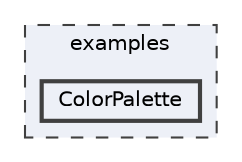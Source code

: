 digraph "/home/runner/work/FastLED/FastLED/examples/ColorPalette"
{
 // INTERACTIVE_SVG=YES
 // LATEX_PDF_SIZE
  bgcolor="transparent";
  edge [fontname=Helvetica,fontsize=10,labelfontname=Helvetica,labelfontsize=10];
  node [fontname=Helvetica,fontsize=10,shape=box,height=0.2,width=0.4];
  compound=true
  subgraph clusterdir_d28a4824dc47e487b107a5db32ef43c4 {
    graph [ bgcolor="#edf0f7", pencolor="grey25", label="examples", fontname=Helvetica,fontsize=10 style="filled,dashed", URL="dir_d28a4824dc47e487b107a5db32ef43c4.html",tooltip=""]
  dir_3e530362afb4b56ed6ea6cf0a9ae71af [label="ColorPalette", fillcolor="#edf0f7", color="grey25", style="filled,bold", URL="dir_3e530362afb4b56ed6ea6cf0a9ae71af.html",tooltip=""];
  }
}
